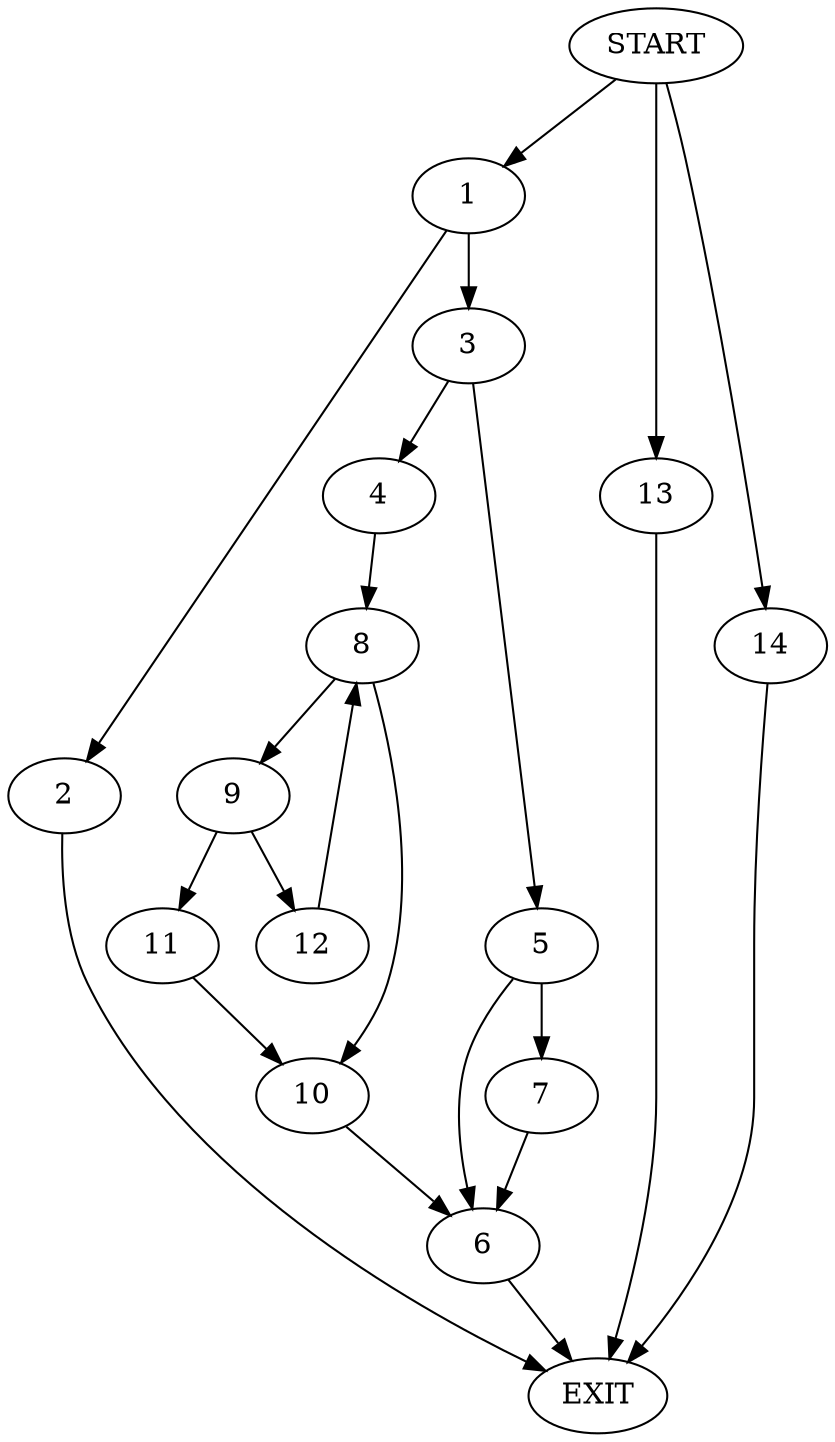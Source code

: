 digraph {
0 [label="START"]
15 [label="EXIT"]
0 -> 1
1 -> 2
1 -> 3
3 -> 4
3 -> 5
2 -> 15
5 -> 6
5 -> 7
4 -> 8
8 -> 9
8 -> 10
10 -> 6
9 -> 11
9 -> 12
11 -> 10
12 -> 8
0 -> 13
13 -> 15
6 -> 15
7 -> 6
0 -> 14
14 -> 15
}
